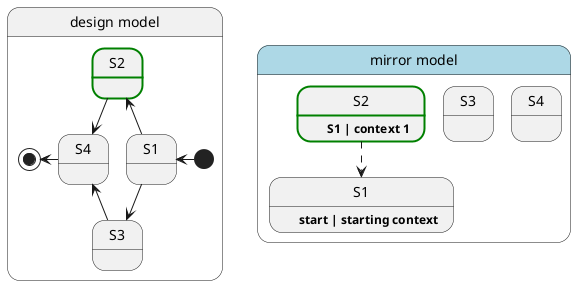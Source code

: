 @startuml
state "design model" as designedmodel {
    state S1 
    state S2 ##[bold]green
    state S3 
    state S4 


    [*] -left-> S1
    S1 -up-> S2
    S1 -down-> S3
    S2 -down-> S4
    S3 -up-> S4
    S4 -left-> [*]
}

state "mirror model" as mirror#lightblue{
    state "S1" as MS1 : \t**start | starting context**
    state "S2" as MS2 ##[bold]green : \t**S1 | context 1** 
    state "S3" as MS3 : \t
    state "S4" as MS4 : \t
    MS2 -down[dashed]-> MS1
}


@enduml